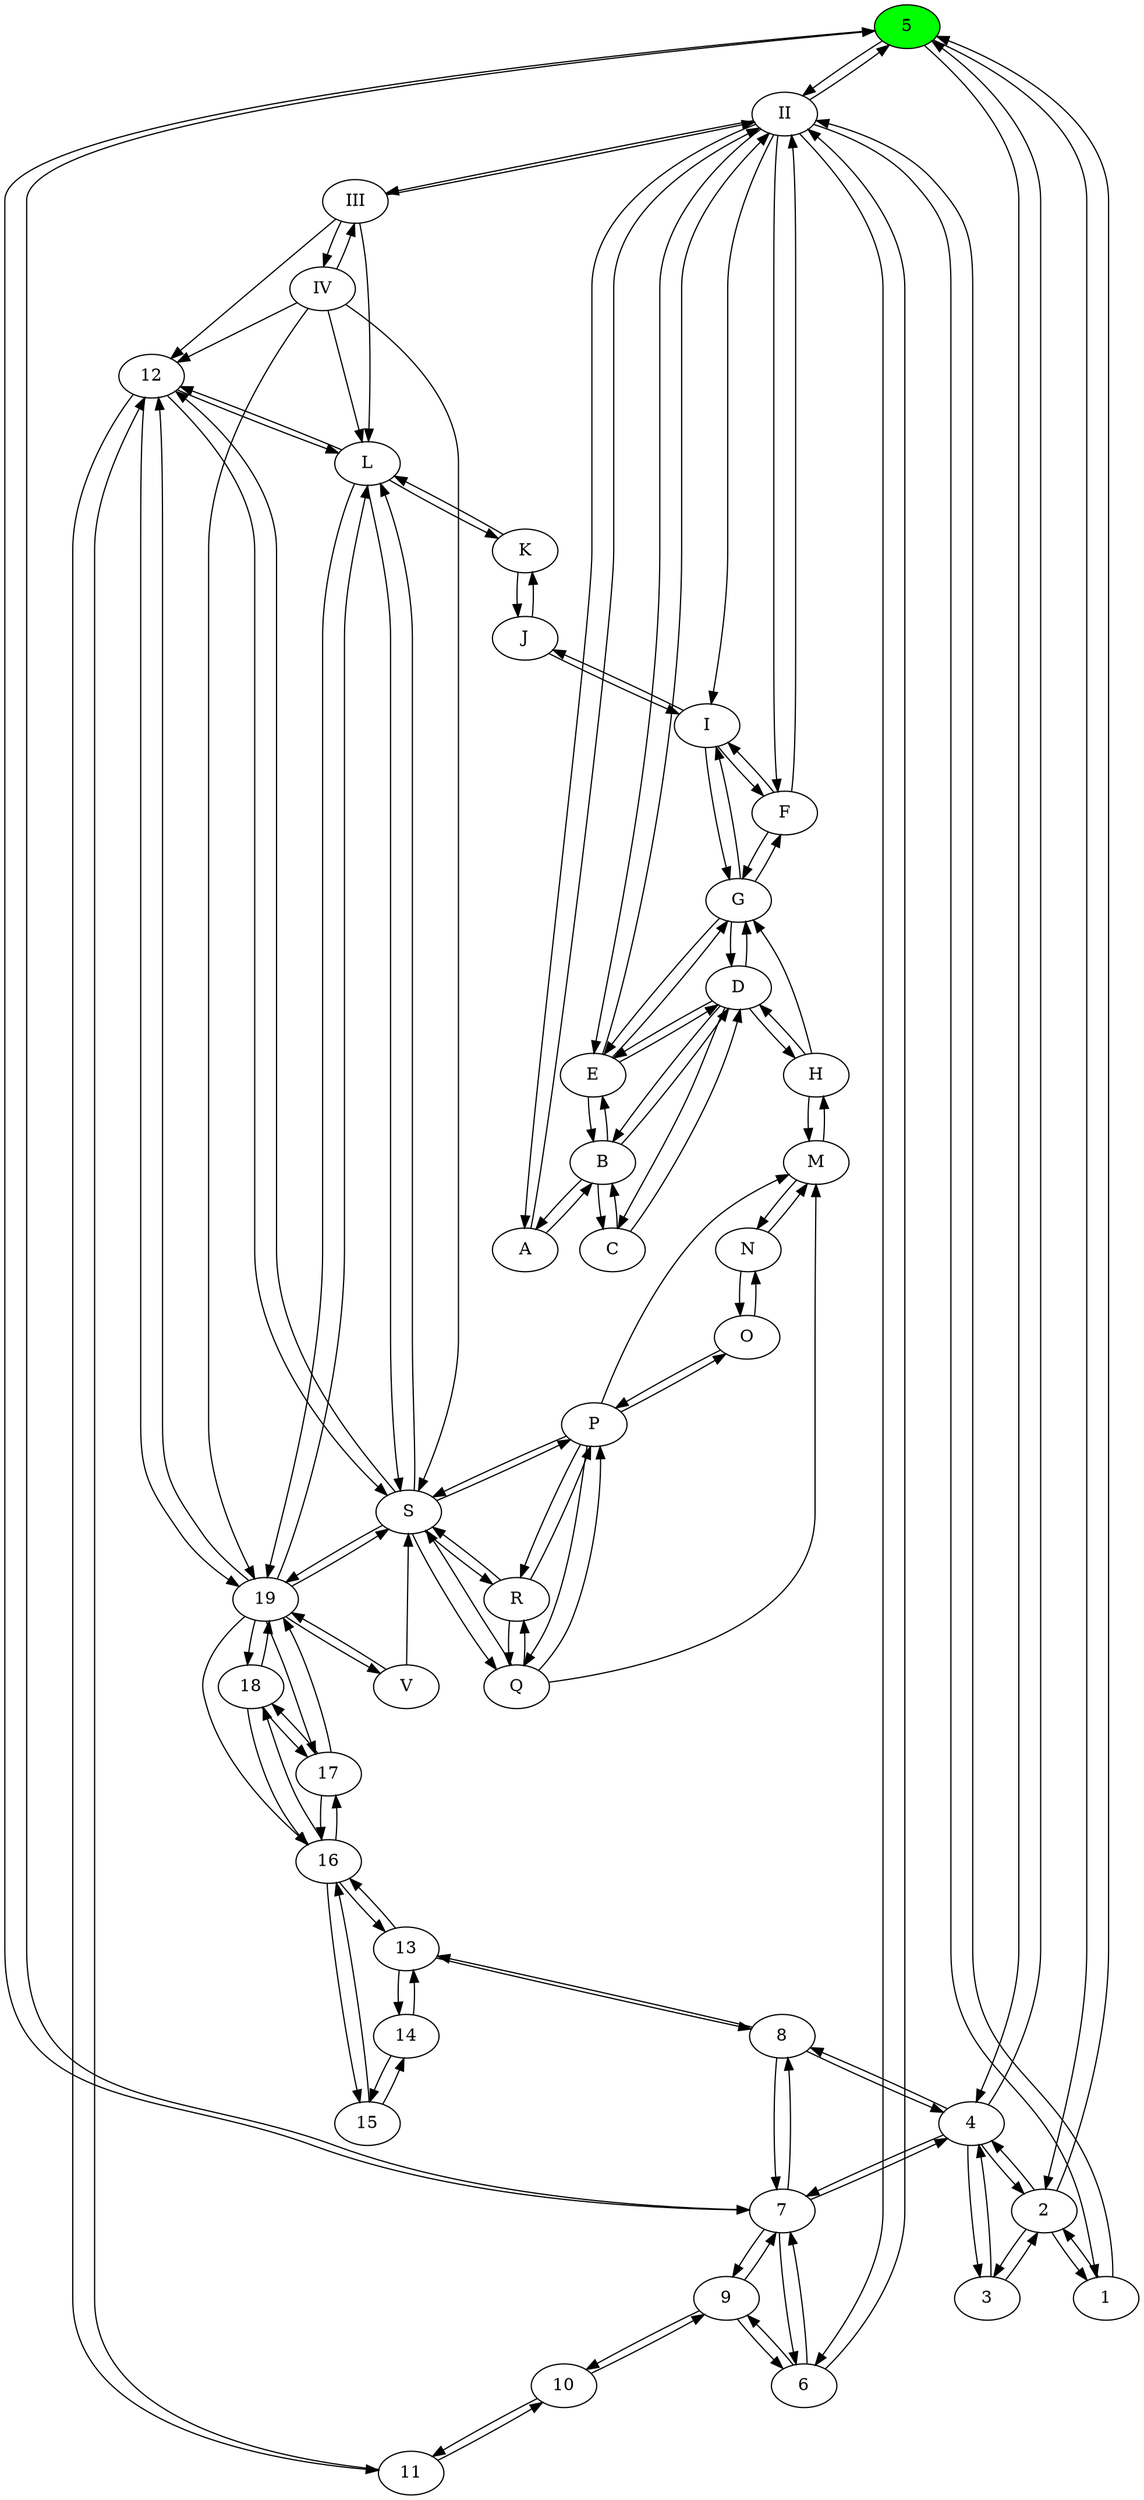 digraph G {5[fillcolor=green, style=filled]
I -> F[color=black]
I -> G[color=black]
I -> J[color=black]
II -> I[color=black]
II -> 1[color=black]
II -> 5[color=black]
II -> 6[color=black]
II -> A[color=black]
II -> E[color=black]
II -> F[color=black]
II -> III[color=black]
III -> II[color=black]
III -> IV[color=black]
III -> L[color=black]
III -> 12[color=black]
IV -> III[color=black]
IV -> L[color=black]
IV -> 12[color=black]
IV -> S[color=black]
IV -> 19[color=black]
V -> S[color=black]
V -> 19[color=black]
1 -> 2[color=black]
1 -> II[color=black]
2 -> 1[color=black]
2 -> 3[color=black]
2 -> 4[color=black]
2 -> 5[color=black]
3 -> 2[color=black]
3 -> 4[color=black]
4 -> 2[color=black]
4 -> 3[color=black]
4 -> 5[color=black]
4 -> 7[color=black]
4 -> 8[color=black]
5 -> 2[color=black]
5 -> 4[color=black]
5 -> 7[color=black]
5 -> II[color=black]
6 -> 7[color=black]
6 -> 9[color=black]
6 -> II[color=black]
7 -> 4[color=black]
7 -> 5[color=black]
7 -> 6[color=black]
7 -> 8[color=black]
7 -> 9[color=black]
8 -> 4[color=black]
8 -> 7[color=black]
8 -> 13[color=black]
9 -> 6[color=black]
9 -> 7[color=black]
9 -> 10[color=black]
10 -> 9[color=black]
10 -> 11[color=black]
11 -> 10[color=black]
11 -> 12[color=black]
12 -> 11[color=black]
12 -> 19[color=black]
12 -> L[color=black]
12 -> S[color=black]
13 -> 8[color=black]
13 -> 14[color=black]
13 -> 16[color=black]
14 -> 13[color=black]
14 -> 15[color=black]
15 -> 14[color=black]
15 -> 16[color=black]
16 -> 13[color=black]
16 -> 15[color=black]
16 -> 17[color=black]
16 -> 18[color=black]
17 -> 16[color=black]
17 -> 18[color=black]
17 -> 19[color=black]
18 -> 16[color=black]
18 -> 17[color=black]
18 -> 19[color=black]
19 -> 12[color=black]
19 -> 16[color=black]
19 -> 17[color=black]
19 -> 18[color=black]
19 -> S[color=black]
19 -> L[color=black]
19 -> V[color=black]
A -> B[color=black]
A -> II[color=black]
B -> A[color=black]
B -> C[color=black]
B -> D[color=black]
B -> E[color=black]
C -> B[color=black]
C -> D[color=black]
D -> B[color=black]
D -> C[color=black]
D -> E[color=black]
D -> G[color=black]
D -> H[color=black]
E -> B[color=black]
E -> D[color=black]
E -> G[color=black]
E -> II[color=black]
F -> G[color=black]
F -> I[color=black]
F -> II[color=black]
G -> D[color=black]
G -> E[color=black]
G -> F[color=black]
G -> I[color=black]
H -> D[color=black]
H -> G[color=black]
H -> M[color=black]
J -> I[color=black]
J -> K[color=black]
K -> J[color=black]
K -> L[color=black]
L -> K[color=black]
L -> 12[color=black]
L -> 19[color=black]
L -> S[color=black]
M -> H[color=black]
M -> N[color=black]
N -> M[color=black]
N -> O[color=black]
O -> N[color=black]
O -> P[color=black]
P -> M[color=black]
P -> O[color=black]
P -> Q[color=black]
P -> R[color=black]
P -> S[color=black]
Q -> M[color=black]
Q -> P[color=black]
Q -> R[color=black]
Q -> S[color=black]
R -> P[color=black]
R -> Q[color=black]
R -> S[color=black]
S -> P[color=black]
S -> Q[color=black]
S -> R[color=black]
S -> L[color=black]
S -> 12[color=black]
S -> 19[color=black]
}